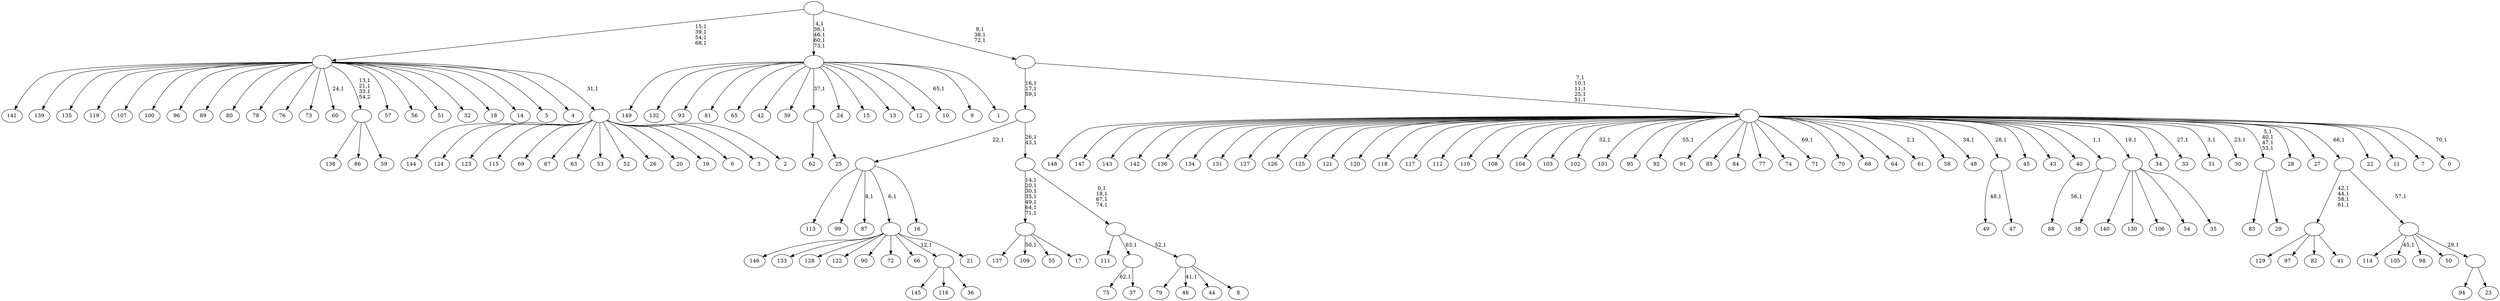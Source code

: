 digraph T {
	225 [label="149"]
	224 [label="148"]
	223 [label="147"]
	222 [label="146"]
	221 [label="145"]
	220 [label="144"]
	219 [label="143"]
	218 [label="142"]
	217 [label="141"]
	216 [label="140"]
	215 [label="139"]
	214 [label="138"]
	213 [label="137"]
	212 [label="136"]
	211 [label="135"]
	210 [label="134"]
	209 [label="133"]
	208 [label="132"]
	207 [label="131"]
	206 [label="130"]
	205 [label="129"]
	204 [label="128"]
	203 [label="127"]
	202 [label="126"]
	201 [label="125"]
	200 [label="124"]
	199 [label="123"]
	198 [label="122"]
	197 [label="121"]
	196 [label="120"]
	195 [label="119"]
	194 [label="118"]
	193 [label="117"]
	192 [label="116"]
	191 [label="115"]
	190 [label="114"]
	189 [label="113"]
	188 [label="112"]
	187 [label="111"]
	186 [label="110"]
	185 [label="109"]
	183 [label="108"]
	182 [label="107"]
	181 [label="106"]
	180 [label="105"]
	178 [label="104"]
	177 [label="103"]
	176 [label="102"]
	174 [label="101"]
	173 [label="100"]
	172 [label="99"]
	171 [label="98"]
	170 [label="97"]
	169 [label="96"]
	168 [label="95"]
	167 [label="94"]
	166 [label="93"]
	165 [label="92"]
	163 [label="91"]
	162 [label="90"]
	161 [label="89"]
	160 [label="88"]
	158 [label="87"]
	156 [label="86"]
	155 [label="85"]
	154 [label="84"]
	153 [label="83"]
	152 [label="82"]
	151 [label="81"]
	150 [label="80"]
	149 [label="79"]
	148 [label="78"]
	147 [label="77"]
	146 [label="76"]
	145 [label="75"]
	143 [label="74"]
	142 [label="73"]
	141 [label="72"]
	140 [label="71"]
	138 [label="70"]
	137 [label="69"]
	136 [label="68"]
	135 [label="67"]
	134 [label="66"]
	133 [label="65"]
	132 [label="64"]
	131 [label="63"]
	130 [label="62"]
	129 [label="61"]
	127 [label="60"]
	125 [label="59"]
	124 [label=""]
	121 [label="58"]
	120 [label="57"]
	119 [label="56"]
	118 [label="55"]
	117 [label="54"]
	116 [label="53"]
	115 [label="52"]
	114 [label="51"]
	113 [label="50"]
	112 [label="49"]
	110 [label="48"]
	108 [label="47"]
	107 [label=""]
	106 [label="46"]
	104 [label="45"]
	103 [label="44"]
	102 [label="43"]
	101 [label="42"]
	100 [label="41"]
	99 [label=""]
	95 [label="40"]
	94 [label="39"]
	93 [label="38"]
	92 [label=""]
	91 [label="37"]
	90 [label=""]
	89 [label="36"]
	88 [label=""]
	87 [label="35"]
	86 [label=""]
	85 [label="34"]
	84 [label="33"]
	82 [label="32"]
	81 [label="31"]
	79 [label="30"]
	77 [label="29"]
	76 [label=""]
	72 [label="28"]
	71 [label="27"]
	70 [label="26"]
	69 [label="25"]
	68 [label=""]
	67 [label="24"]
	66 [label="23"]
	65 [label=""]
	64 [label=""]
	63 [label=""]
	62 [label="22"]
	61 [label="21"]
	60 [label=""]
	59 [label="20"]
	58 [label="19"]
	57 [label="18"]
	56 [label="17"]
	55 [label=""]
	48 [label="16"]
	47 [label=""]
	46 [label="15"]
	45 [label="14"]
	44 [label="13"]
	43 [label="12"]
	42 [label="11"]
	41 [label="10"]
	39 [label="9"]
	38 [label="8"]
	37 [label=""]
	36 [label=""]
	32 [label=""]
	30 [label=""]
	27 [label="7"]
	26 [label="6"]
	25 [label="5"]
	24 [label="4"]
	23 [label="3"]
	22 [label="2"]
	21 [label=""]
	20 [label=""]
	16 [label="1"]
	15 [label=""]
	10 [label="0"]
	8 [label=""]
	3 [label=""]
	0 [label=""]
	124 -> 214 [label=""]
	124 -> 156 [label=""]
	124 -> 125 [label=""]
	107 -> 112 [label="48,1"]
	107 -> 108 [label=""]
	99 -> 205 [label=""]
	99 -> 170 [label=""]
	99 -> 152 [label=""]
	99 -> 100 [label=""]
	92 -> 160 [label="56,1"]
	92 -> 93 [label=""]
	90 -> 145 [label="62,1"]
	90 -> 91 [label=""]
	88 -> 221 [label=""]
	88 -> 192 [label=""]
	88 -> 89 [label=""]
	86 -> 216 [label=""]
	86 -> 206 [label=""]
	86 -> 181 [label=""]
	86 -> 117 [label=""]
	86 -> 87 [label=""]
	76 -> 153 [label=""]
	76 -> 77 [label=""]
	68 -> 130 [label=""]
	68 -> 69 [label=""]
	65 -> 167 [label=""]
	65 -> 66 [label=""]
	64 -> 180 [label="45,1"]
	64 -> 190 [label=""]
	64 -> 171 [label=""]
	64 -> 113 [label=""]
	64 -> 65 [label="29,1"]
	63 -> 99 [label="42,1\n44,1\n58,1\n61,1"]
	63 -> 64 [label="57,1"]
	60 -> 222 [label=""]
	60 -> 209 [label=""]
	60 -> 204 [label=""]
	60 -> 198 [label=""]
	60 -> 162 [label=""]
	60 -> 141 [label=""]
	60 -> 134 [label=""]
	60 -> 88 [label="12,1"]
	60 -> 61 [label=""]
	55 -> 185 [label="50,1"]
	55 -> 213 [label=""]
	55 -> 118 [label=""]
	55 -> 56 [label=""]
	47 -> 158 [label="8,1"]
	47 -> 189 [label=""]
	47 -> 172 [label=""]
	47 -> 60 [label="6,1"]
	47 -> 48 [label=""]
	37 -> 106 [label="41,1"]
	37 -> 149 [label=""]
	37 -> 103 [label=""]
	37 -> 38 [label=""]
	36 -> 187 [label=""]
	36 -> 90 [label="63,1"]
	36 -> 37 [label="52,1"]
	32 -> 36 [label="0,1\n18,1\n67,1\n74,1"]
	32 -> 55 [label="14,1\n20,1\n30,1\n35,1\n49,1\n64,1\n71,1"]
	30 -> 32 [label="26,1\n43,1"]
	30 -> 47 [label="22,1"]
	21 -> 220 [label=""]
	21 -> 200 [label=""]
	21 -> 199 [label=""]
	21 -> 191 [label=""]
	21 -> 137 [label=""]
	21 -> 135 [label=""]
	21 -> 131 [label=""]
	21 -> 116 [label=""]
	21 -> 115 [label=""]
	21 -> 70 [label=""]
	21 -> 59 [label=""]
	21 -> 58 [label=""]
	21 -> 26 [label=""]
	21 -> 23 [label=""]
	21 -> 22 [label=""]
	20 -> 124 [label="13,1\n21,1\n33,1\n54,2"]
	20 -> 127 [label="24,1"]
	20 -> 217 [label=""]
	20 -> 215 [label=""]
	20 -> 211 [label=""]
	20 -> 195 [label=""]
	20 -> 182 [label=""]
	20 -> 173 [label=""]
	20 -> 169 [label=""]
	20 -> 161 [label=""]
	20 -> 150 [label=""]
	20 -> 148 [label=""]
	20 -> 146 [label=""]
	20 -> 142 [label=""]
	20 -> 120 [label=""]
	20 -> 119 [label=""]
	20 -> 114 [label=""]
	20 -> 82 [label=""]
	20 -> 57 [label=""]
	20 -> 45 [label=""]
	20 -> 25 [label=""]
	20 -> 24 [label=""]
	20 -> 21 [label="31,1"]
	15 -> 41 [label="65,1"]
	15 -> 225 [label=""]
	15 -> 208 [label=""]
	15 -> 166 [label=""]
	15 -> 151 [label=""]
	15 -> 133 [label=""]
	15 -> 101 [label=""]
	15 -> 94 [label=""]
	15 -> 68 [label="37,1"]
	15 -> 67 [label=""]
	15 -> 46 [label=""]
	15 -> 44 [label=""]
	15 -> 43 [label=""]
	15 -> 39 [label=""]
	15 -> 16 [label=""]
	8 -> 10 [label="70,1"]
	8 -> 76 [label="5,1\n40,1\n47,1\n53,1"]
	8 -> 79 [label="23,1"]
	8 -> 81 [label="3,1"]
	8 -> 84 [label="27,1"]
	8 -> 110 [label="34,1"]
	8 -> 129 [label="2,1"]
	8 -> 140 [label="69,1"]
	8 -> 165 [label="55,1"]
	8 -> 176 [label="32,1"]
	8 -> 224 [label=""]
	8 -> 223 [label=""]
	8 -> 219 [label=""]
	8 -> 218 [label=""]
	8 -> 212 [label=""]
	8 -> 210 [label=""]
	8 -> 207 [label=""]
	8 -> 203 [label=""]
	8 -> 202 [label=""]
	8 -> 201 [label=""]
	8 -> 197 [label=""]
	8 -> 196 [label=""]
	8 -> 194 [label=""]
	8 -> 193 [label=""]
	8 -> 188 [label=""]
	8 -> 186 [label=""]
	8 -> 183 [label=""]
	8 -> 178 [label=""]
	8 -> 177 [label=""]
	8 -> 174 [label=""]
	8 -> 168 [label=""]
	8 -> 163 [label=""]
	8 -> 155 [label=""]
	8 -> 154 [label=""]
	8 -> 147 [label=""]
	8 -> 143 [label=""]
	8 -> 138 [label=""]
	8 -> 136 [label=""]
	8 -> 132 [label=""]
	8 -> 121 [label=""]
	8 -> 107 [label="28,1"]
	8 -> 104 [label=""]
	8 -> 102 [label=""]
	8 -> 95 [label=""]
	8 -> 92 [label="1,1"]
	8 -> 86 [label="19,1"]
	8 -> 85 [label=""]
	8 -> 72 [label=""]
	8 -> 71 [label=""]
	8 -> 63 [label="66,1"]
	8 -> 62 [label=""]
	8 -> 42 [label=""]
	8 -> 27 [label=""]
	3 -> 8 [label="7,1\n10,1\n11,1\n25,1\n51,1"]
	3 -> 30 [label="16,1\n17,1\n59,1"]
	0 -> 3 [label="9,1\n38,1\n72,1"]
	0 -> 15 [label="4,1\n36,1\n46,1\n60,1\n73,1"]
	0 -> 20 [label="15,1\n39,1\n54,1\n68,1"]
}
